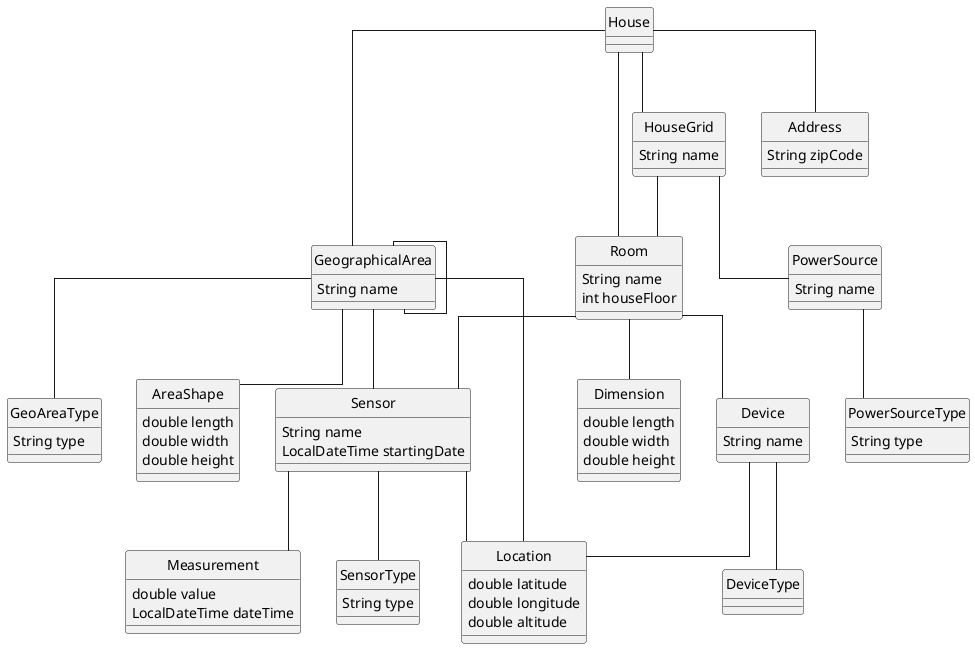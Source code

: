@startuml
skinparam linetype ortho
hide circle
class SensorType{
String type
}
class Sensor{
String name
LocalDateTime startingDate
}
class Measurement{
double value
LocalDateTime dateTime
}
class Location{
double latitude
double longitude
double altitude
}
class GeoAreaType{
String type
}
class GeographicalArea{
String name
}
class AreaShape{
double length
double width
double height
}
class Address{
String zipCode
}
class House
class Room{
String name
int houseFloor
}
class Dimension{
double length
double width
double height
}
class HouseGrid{
String name
}
class PowerSource{
String name
}
class PowerSourceType{
String type
}
class Device{
String name
}
ENUM DeviceType{

}

Sensor -- SensorType
Sensor -- Measurement
Sensor -- Location

Room -- Dimension
Room -- Sensor
Room -- Device

PowerSource -- PowerSourceType

House -- Room
House -- HouseGrid
House -- Address
House -- GeographicalArea

GeographicalArea -- GeoAreaType
GeographicalArea -- GeographicalArea
GeographicalArea -- Location
GeographicalArea -- AreaShape
GeographicalArea -- Sensor

Device -- Location
Device -- DeviceType

HouseGrid -- PowerSource
HouseGrid -- Room




@enduml